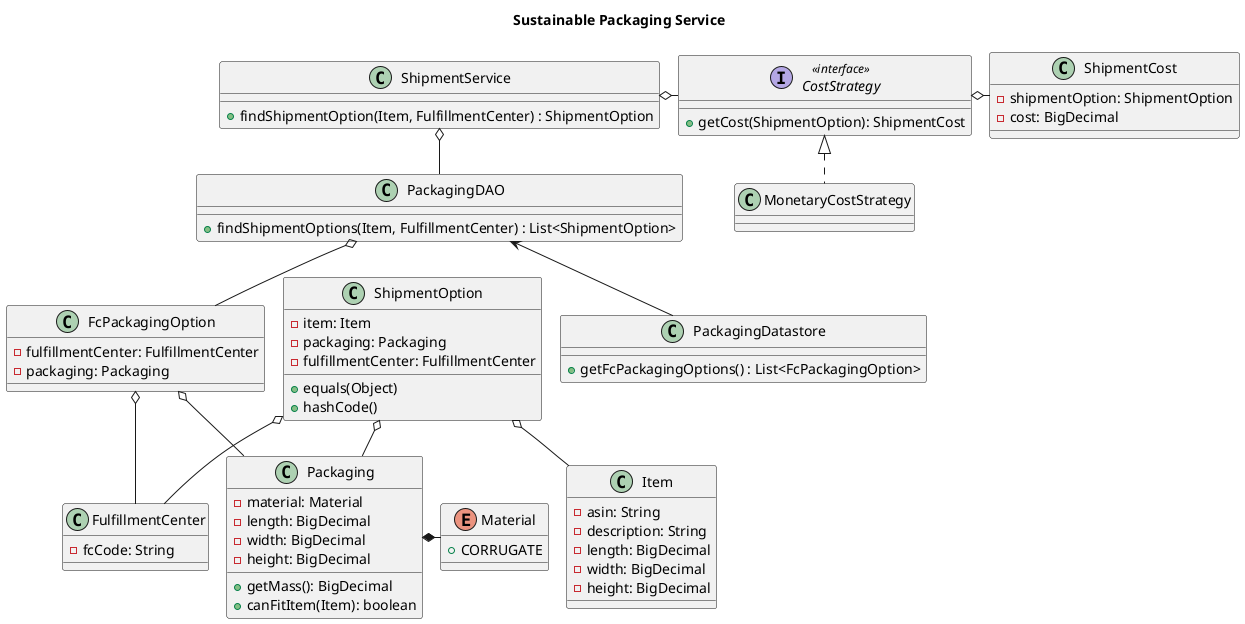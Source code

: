 
@startuml
!pragma layout smetana
title Sustainable Packaging Service

'https://tiny.amazon.com/vjm4xbw7/plancorpamazplanformencohtml

class ShipmentService {
  + findShipmentOption(Item, FulfillmentCenter) : ShipmentOption
}

class PackagingDAO {
  + findShipmentOptions(Item, FulfillmentCenter) : List<ShipmentOption>
}

class PackagingDatastore {
  + getFcPackagingOptions() : List<FcPackagingOption>
}

class Item {
  -asin: String
  -description: String
  -length: BigDecimal
  -width: BigDecimal
  -height: BigDecimal
}

class FulfillmentCenter {
  -fcCode: String
}

class ShipmentOption {
  -item: Item
  -packaging: Packaging
  -fulfillmentCenter: FulfillmentCenter
  + equals(Object)
  + hashCode()
}

class ShipmentCost {
  -shipmentOption: ShipmentOption
  -cost: BigDecimal
}

class Packaging {
  -material: Material
  -length: BigDecimal
  -width: BigDecimal
  -height: BigDecimal
  +getMass(): BigDecimal
  +canFitItem(Item): boolean
}

enum Material {
  + CORRUGATE
}

class FcPackagingOption {
  -fulfillmentCenter: FulfillmentCenter
  -packaging: Packaging
}

interface CostStrategy<<interface>> {
  +getCost(ShipmentOption): ShipmentCost
}

class MonetaryCostStrategy {
}

ShipmentService o-- PackagingDAO
ShipmentService o- CostStrategy
PackagingDAO o-- FcPackagingOption
PackagingDAO <-- PackagingDatastore
FcPackagingOption o-- FulfillmentCenter
FcPackagingOption o-- Packaging
Packaging *- Material
ShipmentOption o-- Item
ShipmentOption o-- Packaging
ShipmentOption o-- FulfillmentCenter
CostStrategy o- ShipmentCost

CostStrategy <|.. MonetaryCostStrategy
@enduml
